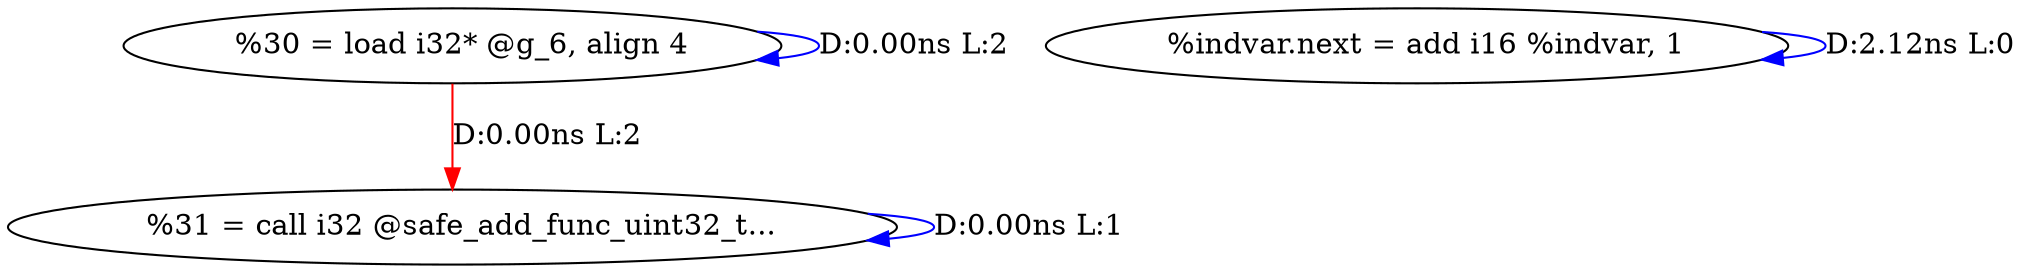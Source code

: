 digraph {
Node0x2bfb3a0[label="  %30 = load i32* @g_6, align 4"];
Node0x2bfb3a0 -> Node0x2bfb3a0[label="D:0.00ns L:2",color=blue];
Node0x2bfb480[label="  %31 = call i32 @safe_add_func_uint32_t..."];
Node0x2bfb3a0 -> Node0x2bfb480[label="D:0.00ns L:2",color=red];
Node0x2bfb480 -> Node0x2bfb480[label="D:0.00ns L:1",color=blue];
Node0x2bfb560[label="  %indvar.next = add i16 %indvar, 1"];
Node0x2bfb560 -> Node0x2bfb560[label="D:2.12ns L:0",color=blue];
}
